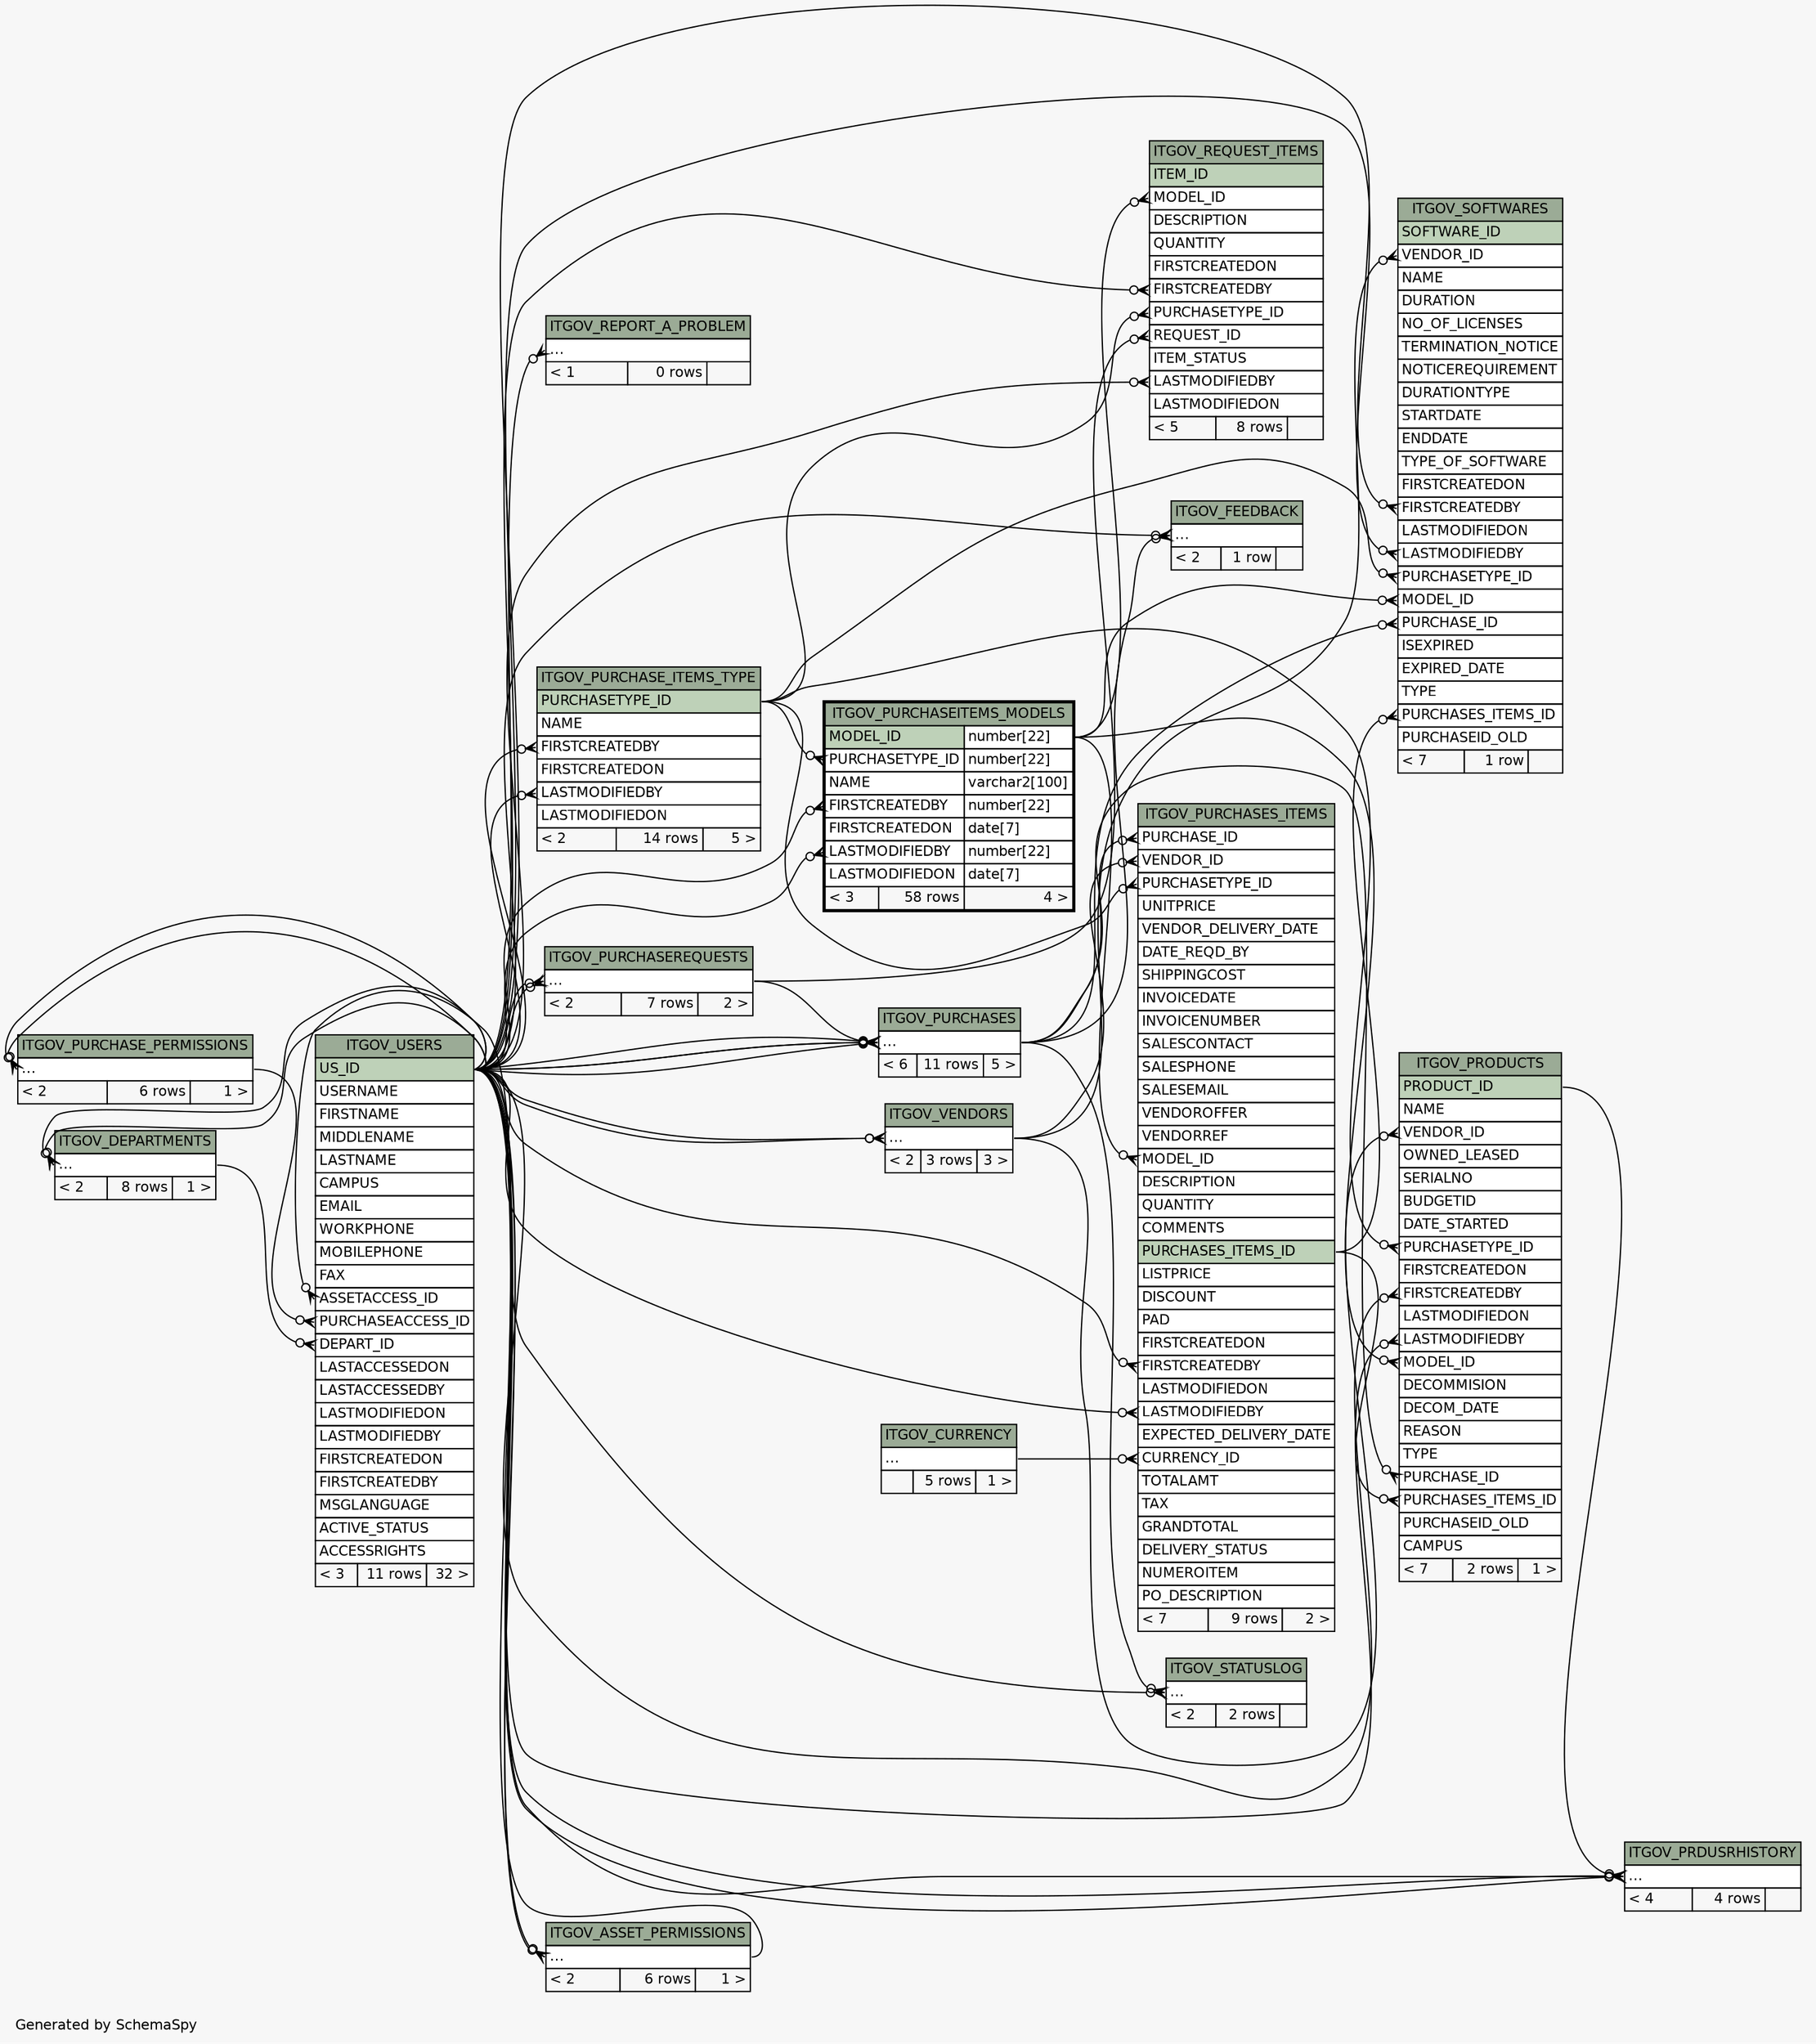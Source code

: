 // dot 2.28.0 on Windows 7 6.1
// SchemaSpy rev 590
digraph "twoDegreesRelationshipsDiagram" {
  graph [
    rankdir="RL"
    bgcolor="#f7f7f7"
    label="\nGenerated by SchemaSpy"
    labeljust="l"
    nodesep="0.18"
    ranksep="0.46"
    fontname="Helvetica"
    fontsize="11"
  ];
  node [
    fontname="Helvetica"
    fontsize="11"
    shape="plaintext"
  ];
  edge [
    arrowsize="0.8"
  ];
  "ITGOV_ASSET_PERMISSIONS":"elipses":w -> "ITGOV_USERS":"US_ID":e [arrowhead=none dir=back arrowtail=crowodot];
  "ITGOV_ASSET_PERMISSIONS":"elipses":w -> "ITGOV_USERS":"US_ID":e [arrowhead=none dir=back arrowtail=crowodot];
  "ITGOV_DEPARTMENTS":"elipses":w -> "ITGOV_USERS":"US_ID":e [arrowhead=none dir=back arrowtail=crowodot];
  "ITGOV_DEPARTMENTS":"elipses":w -> "ITGOV_USERS":"US_ID":e [arrowhead=none dir=back arrowtail=crowodot];
  "ITGOV_FEEDBACK":"elipses":w -> "ITGOV_PURCHASES":"elipses":e [arrowhead=none dir=back arrowtail=crowodot];
  "ITGOV_FEEDBACK":"elipses":w -> "ITGOV_USERS":"US_ID":e [arrowhead=none dir=back arrowtail=crowodot];
  "ITGOV_PRDUSRHISTORY":"elipses":w -> "ITGOV_USERS":"US_ID":e [arrowhead=none dir=back arrowtail=crowodot];
  "ITGOV_PRDUSRHISTORY":"elipses":w -> "ITGOV_USERS":"US_ID":e [arrowhead=none dir=back arrowtail=crowodot];
  "ITGOV_PRDUSRHISTORY":"elipses":w -> "ITGOV_PRODUCTS":"PRODUCT_ID":e [arrowhead=none dir=back arrowtail=crowodot];
  "ITGOV_PRDUSRHISTORY":"elipses":w -> "ITGOV_USERS":"US_ID":e [arrowhead=none dir=back arrowtail=crowodot];
  "ITGOV_PRODUCTS":"FIRSTCREATEDBY":w -> "ITGOV_USERS":"US_ID":e [arrowhead=none dir=back arrowtail=crowodot];
  "ITGOV_PRODUCTS":"LASTMODIFIEDBY":w -> "ITGOV_USERS":"US_ID":e [arrowhead=none dir=back arrowtail=crowodot];
  "ITGOV_PRODUCTS":"MODEL_ID":w -> "ITGOV_PURCHASEITEMS_MODELS":"MODEL_ID.type":e [arrowhead=none dir=back arrowtail=crowodot];
  "ITGOV_PRODUCTS":"PURCHASE_ID":w -> "ITGOV_PURCHASES":"elipses":e [arrowhead=none dir=back arrowtail=crowodot];
  "ITGOV_PRODUCTS":"PURCHASES_ITEMS_ID":w -> "ITGOV_PURCHASES_ITEMS":"PURCHASES_ITEMS_ID":e [arrowhead=none dir=back arrowtail=crowodot];
  "ITGOV_PRODUCTS":"PURCHASETYPE_ID":w -> "ITGOV_PURCHASE_ITEMS_TYPE":"PURCHASETYPE_ID":e [arrowhead=none dir=back arrowtail=crowodot];
  "ITGOV_PRODUCTS":"VENDOR_ID":w -> "ITGOV_VENDORS":"elipses":e [arrowhead=none dir=back arrowtail=crowodot];
  "ITGOV_PURCHASE_ITEMS_TYPE":"FIRSTCREATEDBY":w -> "ITGOV_USERS":"US_ID":e [arrowhead=none dir=back arrowtail=crowodot];
  "ITGOV_PURCHASE_ITEMS_TYPE":"LASTMODIFIEDBY":w -> "ITGOV_USERS":"US_ID":e [arrowhead=none dir=back arrowtail=crowodot];
  "ITGOV_PURCHASE_PERMISSIONS":"elipses":w -> "ITGOV_USERS":"US_ID":e [arrowhead=none dir=back arrowtail=crowodot];
  "ITGOV_PURCHASE_PERMISSIONS":"elipses":w -> "ITGOV_USERS":"US_ID":e [arrowhead=none dir=back arrowtail=crowodot];
  "ITGOV_PURCHASEITEMS_MODELS":"FIRSTCREATEDBY":w -> "ITGOV_USERS":"US_ID":e [arrowhead=none dir=back arrowtail=crowodot];
  "ITGOV_PURCHASEITEMS_MODELS":"LASTMODIFIEDBY":w -> "ITGOV_USERS":"US_ID":e [arrowhead=none dir=back arrowtail=crowodot];
  "ITGOV_PURCHASEITEMS_MODELS":"PURCHASETYPE_ID":w -> "ITGOV_PURCHASE_ITEMS_TYPE":"PURCHASETYPE_ID":e [arrowhead=none dir=back arrowtail=crowodot];
  "ITGOV_PURCHASEREQUESTS":"elipses":w -> "ITGOV_USERS":"US_ID":e [arrowhead=none dir=back arrowtail=crowodot];
  "ITGOV_PURCHASEREQUESTS":"elipses":w -> "ITGOV_USERS":"US_ID":e [arrowhead=none dir=back arrowtail=crowodot];
  "ITGOV_PURCHASES":"elipses":w -> "ITGOV_USERS":"US_ID":e [arrowhead=none dir=back arrowtail=crowodot];
  "ITGOV_PURCHASES":"elipses":w -> "ITGOV_USERS":"US_ID":e [arrowhead=none dir=back arrowtail=crowodot];
  "ITGOV_PURCHASES":"elipses":w -> "ITGOV_USERS":"US_ID":e [arrowhead=none dir=back arrowtail=crowodot];
  "ITGOV_PURCHASES":"elipses":w -> "ITGOV_PURCHASEREQUESTS":"elipses":e [arrowhead=none dir=back arrowtail=crowodot];
  "ITGOV_PURCHASES":"elipses":w -> "ITGOV_USERS":"US_ID":e [arrowhead=none dir=back arrowtail=crowodot];
  "ITGOV_PURCHASES_ITEMS":"CURRENCY_ID":w -> "ITGOV_CURRENCY":"elipses":e [arrowhead=none dir=back arrowtail=crowodot];
  "ITGOV_PURCHASES_ITEMS":"FIRSTCREATEDBY":w -> "ITGOV_USERS":"US_ID":e [arrowhead=none dir=back arrowtail=crowodot];
  "ITGOV_PURCHASES_ITEMS":"LASTMODIFIEDBY":w -> "ITGOV_USERS":"US_ID":e [arrowhead=none dir=back arrowtail=crowodot];
  "ITGOV_PURCHASES_ITEMS":"MODEL_ID":w -> "ITGOV_PURCHASEITEMS_MODELS":"MODEL_ID.type":e [arrowhead=none dir=back arrowtail=crowodot];
  "ITGOV_PURCHASES_ITEMS":"PURCHASE_ID":w -> "ITGOV_PURCHASES":"elipses":e [arrowhead=none dir=back arrowtail=crowodot];
  "ITGOV_PURCHASES_ITEMS":"PURCHASETYPE_ID":w -> "ITGOV_PURCHASE_ITEMS_TYPE":"PURCHASETYPE_ID":e [arrowhead=none dir=back arrowtail=crowodot];
  "ITGOV_PURCHASES_ITEMS":"VENDOR_ID":w -> "ITGOV_VENDORS":"elipses":e [arrowhead=none dir=back arrowtail=crowodot];
  "ITGOV_REPORT_A_PROBLEM":"elipses":w -> "ITGOV_USERS":"US_ID":e [arrowhead=none dir=back arrowtail=crowodot];
  "ITGOV_REQUEST_ITEMS":"FIRSTCREATEDBY":w -> "ITGOV_USERS":"US_ID":e [arrowhead=none dir=back arrowtail=crowodot];
  "ITGOV_REQUEST_ITEMS":"LASTMODIFIEDBY":w -> "ITGOV_USERS":"US_ID":e [arrowhead=none dir=back arrowtail=crowodot];
  "ITGOV_REQUEST_ITEMS":"MODEL_ID":w -> "ITGOV_PURCHASEITEMS_MODELS":"MODEL_ID.type":e [arrowhead=none dir=back arrowtail=crowodot];
  "ITGOV_REQUEST_ITEMS":"PURCHASETYPE_ID":w -> "ITGOV_PURCHASE_ITEMS_TYPE":"PURCHASETYPE_ID":e [arrowhead=none dir=back arrowtail=crowodot];
  "ITGOV_REQUEST_ITEMS":"REQUEST_ID":w -> "ITGOV_PURCHASEREQUESTS":"elipses":e [arrowhead=none dir=back arrowtail=crowodot];
  "ITGOV_SOFTWARES":"FIRSTCREATEDBY":w -> "ITGOV_USERS":"US_ID":e [arrowhead=none dir=back arrowtail=crowodot];
  "ITGOV_SOFTWARES":"LASTMODIFIEDBY":w -> "ITGOV_USERS":"US_ID":e [arrowhead=none dir=back arrowtail=crowodot];
  "ITGOV_SOFTWARES":"MODEL_ID":w -> "ITGOV_PURCHASEITEMS_MODELS":"MODEL_ID.type":e [arrowhead=none dir=back arrowtail=crowodot];
  "ITGOV_SOFTWARES":"PURCHASE_ID":w -> "ITGOV_PURCHASES":"elipses":e [arrowhead=none dir=back arrowtail=crowodot];
  "ITGOV_SOFTWARES":"PURCHASES_ITEMS_ID":w -> "ITGOV_PURCHASES_ITEMS":"PURCHASES_ITEMS_ID":e [arrowhead=none dir=back arrowtail=crowodot];
  "ITGOV_SOFTWARES":"PURCHASETYPE_ID":w -> "ITGOV_PURCHASE_ITEMS_TYPE":"PURCHASETYPE_ID":e [arrowhead=none dir=back arrowtail=crowodot];
  "ITGOV_SOFTWARES":"VENDOR_ID":w -> "ITGOV_VENDORS":"elipses":e [arrowhead=none dir=back arrowtail=crowodot];
  "ITGOV_STATUSLOG":"elipses":w -> "ITGOV_USERS":"US_ID":e [arrowhead=none dir=back arrowtail=crowodot];
  "ITGOV_STATUSLOG":"elipses":w -> "ITGOV_PURCHASES":"elipses":e [arrowhead=none dir=back arrowtail=crowodot];
  "ITGOV_USERS":"ASSETACCESS_ID":w -> "ITGOV_ASSET_PERMISSIONS":"elipses":e [arrowhead=none dir=back arrowtail=crowodot];
  "ITGOV_USERS":"DEPART_ID":w -> "ITGOV_DEPARTMENTS":"elipses":e [arrowhead=none dir=back arrowtail=crowodot];
  "ITGOV_USERS":"PURCHASEACCESS_ID":w -> "ITGOV_PURCHASE_PERMISSIONS":"elipses":e [arrowhead=none dir=back arrowtail=crowodot];
  "ITGOV_VENDORS":"elipses":w -> "ITGOV_USERS":"US_ID":e [arrowhead=none dir=back arrowtail=crowodot];
  "ITGOV_VENDORS":"elipses":w -> "ITGOV_USERS":"US_ID":e [arrowhead=none dir=back arrowtail=crowodot];
  "ITGOV_ASSET_PERMISSIONS" [
    label=<
    <TABLE BORDER="0" CELLBORDER="1" CELLSPACING="0" BGCOLOR="#ffffff">
      <TR><TD COLSPAN="3" BGCOLOR="#9bab96" ALIGN="CENTER">ITGOV_ASSET_PERMISSIONS</TD></TR>
      <TR><TD PORT="elipses" COLSPAN="3" ALIGN="LEFT">...</TD></TR>
      <TR><TD ALIGN="LEFT" BGCOLOR="#f7f7f7">&lt; 2</TD><TD ALIGN="RIGHT" BGCOLOR="#f7f7f7">6 rows</TD><TD ALIGN="RIGHT" BGCOLOR="#f7f7f7">1 &gt;</TD></TR>
    </TABLE>>
    URL="ITGOV_ASSET_PERMISSIONS.html"
    tooltip="ITGOV_ASSET_PERMISSIONS"
  ];
  "ITGOV_CURRENCY" [
    label=<
    <TABLE BORDER="0" CELLBORDER="1" CELLSPACING="0" BGCOLOR="#ffffff">
      <TR><TD COLSPAN="3" BGCOLOR="#9bab96" ALIGN="CENTER">ITGOV_CURRENCY</TD></TR>
      <TR><TD PORT="elipses" COLSPAN="3" ALIGN="LEFT">...</TD></TR>
      <TR><TD ALIGN="LEFT" BGCOLOR="#f7f7f7">  </TD><TD ALIGN="RIGHT" BGCOLOR="#f7f7f7">5 rows</TD><TD ALIGN="RIGHT" BGCOLOR="#f7f7f7">1 &gt;</TD></TR>
    </TABLE>>
    URL="ITGOV_CURRENCY.html"
    tooltip="ITGOV_CURRENCY"
  ];
  "ITGOV_DEPARTMENTS" [
    label=<
    <TABLE BORDER="0" CELLBORDER="1" CELLSPACING="0" BGCOLOR="#ffffff">
      <TR><TD COLSPAN="3" BGCOLOR="#9bab96" ALIGN="CENTER">ITGOV_DEPARTMENTS</TD></TR>
      <TR><TD PORT="elipses" COLSPAN="3" ALIGN="LEFT">...</TD></TR>
      <TR><TD ALIGN="LEFT" BGCOLOR="#f7f7f7">&lt; 2</TD><TD ALIGN="RIGHT" BGCOLOR="#f7f7f7">8 rows</TD><TD ALIGN="RIGHT" BGCOLOR="#f7f7f7">1 &gt;</TD></TR>
    </TABLE>>
    URL="ITGOV_DEPARTMENTS.html"
    tooltip="ITGOV_DEPARTMENTS"
  ];
  "ITGOV_FEEDBACK" [
    label=<
    <TABLE BORDER="0" CELLBORDER="1" CELLSPACING="0" BGCOLOR="#ffffff">
      <TR><TD COLSPAN="3" BGCOLOR="#9bab96" ALIGN="CENTER">ITGOV_FEEDBACK</TD></TR>
      <TR><TD PORT="elipses" COLSPAN="3" ALIGN="LEFT">...</TD></TR>
      <TR><TD ALIGN="LEFT" BGCOLOR="#f7f7f7">&lt; 2</TD><TD ALIGN="RIGHT" BGCOLOR="#f7f7f7">1 row</TD><TD ALIGN="RIGHT" BGCOLOR="#f7f7f7">  </TD></TR>
    </TABLE>>
    URL="ITGOV_FEEDBACK.html"
    tooltip="ITGOV_FEEDBACK"
  ];
  "ITGOV_PRDUSRHISTORY" [
    label=<
    <TABLE BORDER="0" CELLBORDER="1" CELLSPACING="0" BGCOLOR="#ffffff">
      <TR><TD COLSPAN="3" BGCOLOR="#9bab96" ALIGN="CENTER">ITGOV_PRDUSRHISTORY</TD></TR>
      <TR><TD PORT="elipses" COLSPAN="3" ALIGN="LEFT">...</TD></TR>
      <TR><TD ALIGN="LEFT" BGCOLOR="#f7f7f7">&lt; 4</TD><TD ALIGN="RIGHT" BGCOLOR="#f7f7f7">4 rows</TD><TD ALIGN="RIGHT" BGCOLOR="#f7f7f7">  </TD></TR>
    </TABLE>>
    URL="ITGOV_PRDUSRHISTORY.html"
    tooltip="ITGOV_PRDUSRHISTORY"
  ];
  "ITGOV_PRODUCTS" [
    label=<
    <TABLE BORDER="0" CELLBORDER="1" CELLSPACING="0" BGCOLOR="#ffffff">
      <TR><TD COLSPAN="3" BGCOLOR="#9bab96" ALIGN="CENTER">ITGOV_PRODUCTS</TD></TR>
      <TR><TD PORT="PRODUCT_ID" COLSPAN="3" BGCOLOR="#bed1b8" ALIGN="LEFT">PRODUCT_ID</TD></TR>
      <TR><TD PORT="NAME" COLSPAN="3" ALIGN="LEFT">NAME</TD></TR>
      <TR><TD PORT="VENDOR_ID" COLSPAN="3" ALIGN="LEFT">VENDOR_ID</TD></TR>
      <TR><TD PORT="OWNED_LEASED" COLSPAN="3" ALIGN="LEFT">OWNED_LEASED</TD></TR>
      <TR><TD PORT="SERIALNO" COLSPAN="3" ALIGN="LEFT">SERIALNO</TD></TR>
      <TR><TD PORT="BUDGETID" COLSPAN="3" ALIGN="LEFT">BUDGETID</TD></TR>
      <TR><TD PORT="DATE_STARTED" COLSPAN="3" ALIGN="LEFT">DATE_STARTED</TD></TR>
      <TR><TD PORT="PURCHASETYPE_ID" COLSPAN="3" ALIGN="LEFT">PURCHASETYPE_ID</TD></TR>
      <TR><TD PORT="FIRSTCREATEDON" COLSPAN="3" ALIGN="LEFT">FIRSTCREATEDON</TD></TR>
      <TR><TD PORT="FIRSTCREATEDBY" COLSPAN="3" ALIGN="LEFT">FIRSTCREATEDBY</TD></TR>
      <TR><TD PORT="LASTMODIFIEDON" COLSPAN="3" ALIGN="LEFT">LASTMODIFIEDON</TD></TR>
      <TR><TD PORT="LASTMODIFIEDBY" COLSPAN="3" ALIGN="LEFT">LASTMODIFIEDBY</TD></TR>
      <TR><TD PORT="MODEL_ID" COLSPAN="3" ALIGN="LEFT">MODEL_ID</TD></TR>
      <TR><TD PORT="DECOMMISION" COLSPAN="3" ALIGN="LEFT">DECOMMISION</TD></TR>
      <TR><TD PORT="DECOM_DATE" COLSPAN="3" ALIGN="LEFT">DECOM_DATE</TD></TR>
      <TR><TD PORT="REASON" COLSPAN="3" ALIGN="LEFT">REASON</TD></TR>
      <TR><TD PORT="TYPE" COLSPAN="3" ALIGN="LEFT">TYPE</TD></TR>
      <TR><TD PORT="PURCHASE_ID" COLSPAN="3" ALIGN="LEFT">PURCHASE_ID</TD></TR>
      <TR><TD PORT="PURCHASES_ITEMS_ID" COLSPAN="3" ALIGN="LEFT">PURCHASES_ITEMS_ID</TD></TR>
      <TR><TD PORT="PURCHASEID_OLD" COLSPAN="3" ALIGN="LEFT">PURCHASEID_OLD</TD></TR>
      <TR><TD PORT="CAMPUS" COLSPAN="3" ALIGN="LEFT">CAMPUS</TD></TR>
      <TR><TD ALIGN="LEFT" BGCOLOR="#f7f7f7">&lt; 7</TD><TD ALIGN="RIGHT" BGCOLOR="#f7f7f7">2 rows</TD><TD ALIGN="RIGHT" BGCOLOR="#f7f7f7">1 &gt;</TD></TR>
    </TABLE>>
    URL="ITGOV_PRODUCTS.html"
    tooltip="ITGOV_PRODUCTS"
  ];
  "ITGOV_PURCHASE_ITEMS_TYPE" [
    label=<
    <TABLE BORDER="0" CELLBORDER="1" CELLSPACING="0" BGCOLOR="#ffffff">
      <TR><TD COLSPAN="3" BGCOLOR="#9bab96" ALIGN="CENTER">ITGOV_PURCHASE_ITEMS_TYPE</TD></TR>
      <TR><TD PORT="PURCHASETYPE_ID" COLSPAN="3" BGCOLOR="#bed1b8" ALIGN="LEFT">PURCHASETYPE_ID</TD></TR>
      <TR><TD PORT="NAME" COLSPAN="3" ALIGN="LEFT">NAME</TD></TR>
      <TR><TD PORT="FIRSTCREATEDBY" COLSPAN="3" ALIGN="LEFT">FIRSTCREATEDBY</TD></TR>
      <TR><TD PORT="FIRSTCREATEDON" COLSPAN="3" ALIGN="LEFT">FIRSTCREATEDON</TD></TR>
      <TR><TD PORT="LASTMODIFIEDBY" COLSPAN="3" ALIGN="LEFT">LASTMODIFIEDBY</TD></TR>
      <TR><TD PORT="LASTMODIFIEDON" COLSPAN="3" ALIGN="LEFT">LASTMODIFIEDON</TD></TR>
      <TR><TD ALIGN="LEFT" BGCOLOR="#f7f7f7">&lt; 2</TD><TD ALIGN="RIGHT" BGCOLOR="#f7f7f7">14 rows</TD><TD ALIGN="RIGHT" BGCOLOR="#f7f7f7">5 &gt;</TD></TR>
    </TABLE>>
    URL="ITGOV_PURCHASE_ITEMS_TYPE.html"
    tooltip="ITGOV_PURCHASE_ITEMS_TYPE"
  ];
  "ITGOV_PURCHASE_PERMISSIONS" [
    label=<
    <TABLE BORDER="0" CELLBORDER="1" CELLSPACING="0" BGCOLOR="#ffffff">
      <TR><TD COLSPAN="3" BGCOLOR="#9bab96" ALIGN="CENTER">ITGOV_PURCHASE_PERMISSIONS</TD></TR>
      <TR><TD PORT="elipses" COLSPAN="3" ALIGN="LEFT">...</TD></TR>
      <TR><TD ALIGN="LEFT" BGCOLOR="#f7f7f7">&lt; 2</TD><TD ALIGN="RIGHT" BGCOLOR="#f7f7f7">6 rows</TD><TD ALIGN="RIGHT" BGCOLOR="#f7f7f7">1 &gt;</TD></TR>
    </TABLE>>
    URL="ITGOV_PURCHASE_PERMISSIONS.html"
    tooltip="ITGOV_PURCHASE_PERMISSIONS"
  ];
  "ITGOV_PURCHASEITEMS_MODELS" [
    label=<
    <TABLE BORDER="2" CELLBORDER="1" CELLSPACING="0" BGCOLOR="#ffffff">
      <TR><TD COLSPAN="3" BGCOLOR="#9bab96" ALIGN="CENTER">ITGOV_PURCHASEITEMS_MODELS</TD></TR>
      <TR><TD PORT="MODEL_ID" COLSPAN="2" BGCOLOR="#bed1b8" ALIGN="LEFT">MODEL_ID</TD><TD PORT="MODEL_ID.type" ALIGN="LEFT">number[22]</TD></TR>
      <TR><TD PORT="PURCHASETYPE_ID" COLSPAN="2" ALIGN="LEFT">PURCHASETYPE_ID</TD><TD PORT="PURCHASETYPE_ID.type" ALIGN="LEFT">number[22]</TD></TR>
      <TR><TD PORT="NAME" COLSPAN="2" ALIGN="LEFT">NAME</TD><TD PORT="NAME.type" ALIGN="LEFT">varchar2[100]</TD></TR>
      <TR><TD PORT="FIRSTCREATEDBY" COLSPAN="2" ALIGN="LEFT">FIRSTCREATEDBY</TD><TD PORT="FIRSTCREATEDBY.type" ALIGN="LEFT">number[22]</TD></TR>
      <TR><TD PORT="FIRSTCREATEDON" COLSPAN="2" ALIGN="LEFT">FIRSTCREATEDON</TD><TD PORT="FIRSTCREATEDON.type" ALIGN="LEFT">date[7]</TD></TR>
      <TR><TD PORT="LASTMODIFIEDBY" COLSPAN="2" ALIGN="LEFT">LASTMODIFIEDBY</TD><TD PORT="LASTMODIFIEDBY.type" ALIGN="LEFT">number[22]</TD></TR>
      <TR><TD PORT="LASTMODIFIEDON" COLSPAN="2" ALIGN="LEFT">LASTMODIFIEDON</TD><TD PORT="LASTMODIFIEDON.type" ALIGN="LEFT">date[7]</TD></TR>
      <TR><TD ALIGN="LEFT" BGCOLOR="#f7f7f7">&lt; 3</TD><TD ALIGN="RIGHT" BGCOLOR="#f7f7f7">58 rows</TD><TD ALIGN="RIGHT" BGCOLOR="#f7f7f7">4 &gt;</TD></TR>
    </TABLE>>
    URL="ITGOV_PURCHASEITEMS_MODELS.html"
    tooltip="ITGOV_PURCHASEITEMS_MODELS"
  ];
  "ITGOV_PURCHASEREQUESTS" [
    label=<
    <TABLE BORDER="0" CELLBORDER="1" CELLSPACING="0" BGCOLOR="#ffffff">
      <TR><TD COLSPAN="3" BGCOLOR="#9bab96" ALIGN="CENTER">ITGOV_PURCHASEREQUESTS</TD></TR>
      <TR><TD PORT="elipses" COLSPAN="3" ALIGN="LEFT">...</TD></TR>
      <TR><TD ALIGN="LEFT" BGCOLOR="#f7f7f7">&lt; 2</TD><TD ALIGN="RIGHT" BGCOLOR="#f7f7f7">7 rows</TD><TD ALIGN="RIGHT" BGCOLOR="#f7f7f7">2 &gt;</TD></TR>
    </TABLE>>
    URL="ITGOV_PURCHASEREQUESTS.html"
    tooltip="ITGOV_PURCHASEREQUESTS"
  ];
  "ITGOV_PURCHASES" [
    label=<
    <TABLE BORDER="0" CELLBORDER="1" CELLSPACING="0" BGCOLOR="#ffffff">
      <TR><TD COLSPAN="3" BGCOLOR="#9bab96" ALIGN="CENTER">ITGOV_PURCHASES</TD></TR>
      <TR><TD PORT="elipses" COLSPAN="3" ALIGN="LEFT">...</TD></TR>
      <TR><TD ALIGN="LEFT" BGCOLOR="#f7f7f7">&lt; 6</TD><TD ALIGN="RIGHT" BGCOLOR="#f7f7f7">11 rows</TD><TD ALIGN="RIGHT" BGCOLOR="#f7f7f7">5 &gt;</TD></TR>
    </TABLE>>
    URL="ITGOV_PURCHASES.html"
    tooltip="ITGOV_PURCHASES"
  ];
  "ITGOV_PURCHASES_ITEMS" [
    label=<
    <TABLE BORDER="0" CELLBORDER="1" CELLSPACING="0" BGCOLOR="#ffffff">
      <TR><TD COLSPAN="3" BGCOLOR="#9bab96" ALIGN="CENTER">ITGOV_PURCHASES_ITEMS</TD></TR>
      <TR><TD PORT="PURCHASE_ID" COLSPAN="3" ALIGN="LEFT">PURCHASE_ID</TD></TR>
      <TR><TD PORT="VENDOR_ID" COLSPAN="3" ALIGN="LEFT">VENDOR_ID</TD></TR>
      <TR><TD PORT="PURCHASETYPE_ID" COLSPAN="3" ALIGN="LEFT">PURCHASETYPE_ID</TD></TR>
      <TR><TD PORT="UNITPRICE" COLSPAN="3" ALIGN="LEFT">UNITPRICE</TD></TR>
      <TR><TD PORT="VENDOR_DELIVERY_DATE" COLSPAN="3" ALIGN="LEFT">VENDOR_DELIVERY_DATE</TD></TR>
      <TR><TD PORT="DATE_REQD_BY" COLSPAN="3" ALIGN="LEFT">DATE_REQD_BY</TD></TR>
      <TR><TD PORT="SHIPPINGCOST" COLSPAN="3" ALIGN="LEFT">SHIPPINGCOST</TD></TR>
      <TR><TD PORT="INVOICEDATE" COLSPAN="3" ALIGN="LEFT">INVOICEDATE</TD></TR>
      <TR><TD PORT="INVOICENUMBER" COLSPAN="3" ALIGN="LEFT">INVOICENUMBER</TD></TR>
      <TR><TD PORT="SALESCONTACT" COLSPAN="3" ALIGN="LEFT">SALESCONTACT</TD></TR>
      <TR><TD PORT="SALESPHONE" COLSPAN="3" ALIGN="LEFT">SALESPHONE</TD></TR>
      <TR><TD PORT="SALESEMAIL" COLSPAN="3" ALIGN="LEFT">SALESEMAIL</TD></TR>
      <TR><TD PORT="VENDOROFFER" COLSPAN="3" ALIGN="LEFT">VENDOROFFER</TD></TR>
      <TR><TD PORT="VENDORREF" COLSPAN="3" ALIGN="LEFT">VENDORREF</TD></TR>
      <TR><TD PORT="MODEL_ID" COLSPAN="3" ALIGN="LEFT">MODEL_ID</TD></TR>
      <TR><TD PORT="DESCRIPTION" COLSPAN="3" ALIGN="LEFT">DESCRIPTION</TD></TR>
      <TR><TD PORT="QUANTITY" COLSPAN="3" ALIGN="LEFT">QUANTITY</TD></TR>
      <TR><TD PORT="COMMENTS" COLSPAN="3" ALIGN="LEFT">COMMENTS</TD></TR>
      <TR><TD PORT="PURCHASES_ITEMS_ID" COLSPAN="3" BGCOLOR="#bed1b8" ALIGN="LEFT">PURCHASES_ITEMS_ID</TD></TR>
      <TR><TD PORT="LISTPRICE" COLSPAN="3" ALIGN="LEFT">LISTPRICE</TD></TR>
      <TR><TD PORT="DISCOUNT" COLSPAN="3" ALIGN="LEFT">DISCOUNT</TD></TR>
      <TR><TD PORT="PAD" COLSPAN="3" ALIGN="LEFT">PAD</TD></TR>
      <TR><TD PORT="FIRSTCREATEDON" COLSPAN="3" ALIGN="LEFT">FIRSTCREATEDON</TD></TR>
      <TR><TD PORT="FIRSTCREATEDBY" COLSPAN="3" ALIGN="LEFT">FIRSTCREATEDBY</TD></TR>
      <TR><TD PORT="LASTMODIFIEDON" COLSPAN="3" ALIGN="LEFT">LASTMODIFIEDON</TD></TR>
      <TR><TD PORT="LASTMODIFIEDBY" COLSPAN="3" ALIGN="LEFT">LASTMODIFIEDBY</TD></TR>
      <TR><TD PORT="EXPECTED_DELIVERY_DATE" COLSPAN="3" ALIGN="LEFT">EXPECTED_DELIVERY_DATE</TD></TR>
      <TR><TD PORT="CURRENCY_ID" COLSPAN="3" ALIGN="LEFT">CURRENCY_ID</TD></TR>
      <TR><TD PORT="TOTALAMT" COLSPAN="3" ALIGN="LEFT">TOTALAMT</TD></TR>
      <TR><TD PORT="TAX" COLSPAN="3" ALIGN="LEFT">TAX</TD></TR>
      <TR><TD PORT="GRANDTOTAL" COLSPAN="3" ALIGN="LEFT">GRANDTOTAL</TD></TR>
      <TR><TD PORT="DELIVERY_STATUS" COLSPAN="3" ALIGN="LEFT">DELIVERY_STATUS</TD></TR>
      <TR><TD PORT="NUMEROITEM" COLSPAN="3" ALIGN="LEFT">NUMEROITEM</TD></TR>
      <TR><TD PORT="PO_DESCRIPTION" COLSPAN="3" ALIGN="LEFT">PO_DESCRIPTION</TD></TR>
      <TR><TD ALIGN="LEFT" BGCOLOR="#f7f7f7">&lt; 7</TD><TD ALIGN="RIGHT" BGCOLOR="#f7f7f7">9 rows</TD><TD ALIGN="RIGHT" BGCOLOR="#f7f7f7">2 &gt;</TD></TR>
    </TABLE>>
    URL="ITGOV_PURCHASES_ITEMS.html"
    tooltip="ITGOV_PURCHASES_ITEMS"
  ];
  "ITGOV_REPORT_A_PROBLEM" [
    label=<
    <TABLE BORDER="0" CELLBORDER="1" CELLSPACING="0" BGCOLOR="#ffffff">
      <TR><TD COLSPAN="3" BGCOLOR="#9bab96" ALIGN="CENTER">ITGOV_REPORT_A_PROBLEM</TD></TR>
      <TR><TD PORT="elipses" COLSPAN="3" ALIGN="LEFT">...</TD></TR>
      <TR><TD ALIGN="LEFT" BGCOLOR="#f7f7f7">&lt; 1</TD><TD ALIGN="RIGHT" BGCOLOR="#f7f7f7">0 rows</TD><TD ALIGN="RIGHT" BGCOLOR="#f7f7f7">  </TD></TR>
    </TABLE>>
    URL="ITGOV_REPORT_A_PROBLEM.html"
    tooltip="ITGOV_REPORT_A_PROBLEM"
  ];
  "ITGOV_REQUEST_ITEMS" [
    label=<
    <TABLE BORDER="0" CELLBORDER="1" CELLSPACING="0" BGCOLOR="#ffffff">
      <TR><TD COLSPAN="3" BGCOLOR="#9bab96" ALIGN="CENTER">ITGOV_REQUEST_ITEMS</TD></TR>
      <TR><TD PORT="ITEM_ID" COLSPAN="3" BGCOLOR="#bed1b8" ALIGN="LEFT">ITEM_ID</TD></TR>
      <TR><TD PORT="MODEL_ID" COLSPAN="3" ALIGN="LEFT">MODEL_ID</TD></TR>
      <TR><TD PORT="DESCRIPTION" COLSPAN="3" ALIGN="LEFT">DESCRIPTION</TD></TR>
      <TR><TD PORT="QUANTITY" COLSPAN="3" ALIGN="LEFT">QUANTITY</TD></TR>
      <TR><TD PORT="FIRSTCREATEDON" COLSPAN="3" ALIGN="LEFT">FIRSTCREATEDON</TD></TR>
      <TR><TD PORT="FIRSTCREATEDBY" COLSPAN="3" ALIGN="LEFT">FIRSTCREATEDBY</TD></TR>
      <TR><TD PORT="PURCHASETYPE_ID" COLSPAN="3" ALIGN="LEFT">PURCHASETYPE_ID</TD></TR>
      <TR><TD PORT="REQUEST_ID" COLSPAN="3" ALIGN="LEFT">REQUEST_ID</TD></TR>
      <TR><TD PORT="ITEM_STATUS" COLSPAN="3" ALIGN="LEFT">ITEM_STATUS</TD></TR>
      <TR><TD PORT="LASTMODIFIEDBY" COLSPAN="3" ALIGN="LEFT">LASTMODIFIEDBY</TD></TR>
      <TR><TD PORT="LASTMODIFIEDON" COLSPAN="3" ALIGN="LEFT">LASTMODIFIEDON</TD></TR>
      <TR><TD ALIGN="LEFT" BGCOLOR="#f7f7f7">&lt; 5</TD><TD ALIGN="RIGHT" BGCOLOR="#f7f7f7">8 rows</TD><TD ALIGN="RIGHT" BGCOLOR="#f7f7f7">  </TD></TR>
    </TABLE>>
    URL="ITGOV_REQUEST_ITEMS.html"
    tooltip="ITGOV_REQUEST_ITEMS"
  ];
  "ITGOV_SOFTWARES" [
    label=<
    <TABLE BORDER="0" CELLBORDER="1" CELLSPACING="0" BGCOLOR="#ffffff">
      <TR><TD COLSPAN="3" BGCOLOR="#9bab96" ALIGN="CENTER">ITGOV_SOFTWARES</TD></TR>
      <TR><TD PORT="SOFTWARE_ID" COLSPAN="3" BGCOLOR="#bed1b8" ALIGN="LEFT">SOFTWARE_ID</TD></TR>
      <TR><TD PORT="VENDOR_ID" COLSPAN="3" ALIGN="LEFT">VENDOR_ID</TD></TR>
      <TR><TD PORT="NAME" COLSPAN="3" ALIGN="LEFT">NAME</TD></TR>
      <TR><TD PORT="DURATION" COLSPAN="3" ALIGN="LEFT">DURATION</TD></TR>
      <TR><TD PORT="NO_OF_LICENSES" COLSPAN="3" ALIGN="LEFT">NO_OF_LICENSES</TD></TR>
      <TR><TD PORT="TERMINATION_NOTICE" COLSPAN="3" ALIGN="LEFT">TERMINATION_NOTICE</TD></TR>
      <TR><TD PORT="NOTICEREQUIREMENT" COLSPAN="3" ALIGN="LEFT">NOTICEREQUIREMENT</TD></TR>
      <TR><TD PORT="DURATIONTYPE" COLSPAN="3" ALIGN="LEFT">DURATIONTYPE</TD></TR>
      <TR><TD PORT="STARTDATE" COLSPAN="3" ALIGN="LEFT">STARTDATE</TD></TR>
      <TR><TD PORT="ENDDATE" COLSPAN="3" ALIGN="LEFT">ENDDATE</TD></TR>
      <TR><TD PORT="TYPE_OF_SOFTWARE" COLSPAN="3" ALIGN="LEFT">TYPE_OF_SOFTWARE</TD></TR>
      <TR><TD PORT="FIRSTCREATEDON" COLSPAN="3" ALIGN="LEFT">FIRSTCREATEDON</TD></TR>
      <TR><TD PORT="FIRSTCREATEDBY" COLSPAN="3" ALIGN="LEFT">FIRSTCREATEDBY</TD></TR>
      <TR><TD PORT="LASTMODIFIEDON" COLSPAN="3" ALIGN="LEFT">LASTMODIFIEDON</TD></TR>
      <TR><TD PORT="LASTMODIFIEDBY" COLSPAN="3" ALIGN="LEFT">LASTMODIFIEDBY</TD></TR>
      <TR><TD PORT="PURCHASETYPE_ID" COLSPAN="3" ALIGN="LEFT">PURCHASETYPE_ID</TD></TR>
      <TR><TD PORT="MODEL_ID" COLSPAN="3" ALIGN="LEFT">MODEL_ID</TD></TR>
      <TR><TD PORT="PURCHASE_ID" COLSPAN="3" ALIGN="LEFT">PURCHASE_ID</TD></TR>
      <TR><TD PORT="ISEXPIRED" COLSPAN="3" ALIGN="LEFT">ISEXPIRED</TD></TR>
      <TR><TD PORT="EXPIRED_DATE" COLSPAN="3" ALIGN="LEFT">EXPIRED_DATE</TD></TR>
      <TR><TD PORT="TYPE" COLSPAN="3" ALIGN="LEFT">TYPE</TD></TR>
      <TR><TD PORT="PURCHASES_ITEMS_ID" COLSPAN="3" ALIGN="LEFT">PURCHASES_ITEMS_ID</TD></TR>
      <TR><TD PORT="PURCHASEID_OLD" COLSPAN="3" ALIGN="LEFT">PURCHASEID_OLD</TD></TR>
      <TR><TD ALIGN="LEFT" BGCOLOR="#f7f7f7">&lt; 7</TD><TD ALIGN="RIGHT" BGCOLOR="#f7f7f7">1 row</TD><TD ALIGN="RIGHT" BGCOLOR="#f7f7f7">  </TD></TR>
    </TABLE>>
    URL="ITGOV_SOFTWARES.html"
    tooltip="ITGOV_SOFTWARES"
  ];
  "ITGOV_STATUSLOG" [
    label=<
    <TABLE BORDER="0" CELLBORDER="1" CELLSPACING="0" BGCOLOR="#ffffff">
      <TR><TD COLSPAN="3" BGCOLOR="#9bab96" ALIGN="CENTER">ITGOV_STATUSLOG</TD></TR>
      <TR><TD PORT="elipses" COLSPAN="3" ALIGN="LEFT">...</TD></TR>
      <TR><TD ALIGN="LEFT" BGCOLOR="#f7f7f7">&lt; 2</TD><TD ALIGN="RIGHT" BGCOLOR="#f7f7f7">2 rows</TD><TD ALIGN="RIGHT" BGCOLOR="#f7f7f7">  </TD></TR>
    </TABLE>>
    URL="ITGOV_STATUSLOG.html"
    tooltip="ITGOV_STATUSLOG"
  ];
  "ITGOV_USERS" [
    label=<
    <TABLE BORDER="0" CELLBORDER="1" CELLSPACING="0" BGCOLOR="#ffffff">
      <TR><TD COLSPAN="3" BGCOLOR="#9bab96" ALIGN="CENTER">ITGOV_USERS</TD></TR>
      <TR><TD PORT="US_ID" COLSPAN="3" BGCOLOR="#bed1b8" ALIGN="LEFT">US_ID</TD></TR>
      <TR><TD PORT="USERNAME" COLSPAN="3" ALIGN="LEFT">USERNAME</TD></TR>
      <TR><TD PORT="FIRSTNAME" COLSPAN="3" ALIGN="LEFT">FIRSTNAME</TD></TR>
      <TR><TD PORT="MIDDLENAME" COLSPAN="3" ALIGN="LEFT">MIDDLENAME</TD></TR>
      <TR><TD PORT="LASTNAME" COLSPAN="3" ALIGN="LEFT">LASTNAME</TD></TR>
      <TR><TD PORT="CAMPUS" COLSPAN="3" ALIGN="LEFT">CAMPUS</TD></TR>
      <TR><TD PORT="EMAIL" COLSPAN="3" ALIGN="LEFT">EMAIL</TD></TR>
      <TR><TD PORT="WORKPHONE" COLSPAN="3" ALIGN="LEFT">WORKPHONE</TD></TR>
      <TR><TD PORT="MOBILEPHONE" COLSPAN="3" ALIGN="LEFT">MOBILEPHONE</TD></TR>
      <TR><TD PORT="FAX" COLSPAN="3" ALIGN="LEFT">FAX</TD></TR>
      <TR><TD PORT="ASSETACCESS_ID" COLSPAN="3" ALIGN="LEFT">ASSETACCESS_ID</TD></TR>
      <TR><TD PORT="PURCHASEACCESS_ID" COLSPAN="3" ALIGN="LEFT">PURCHASEACCESS_ID</TD></TR>
      <TR><TD PORT="DEPART_ID" COLSPAN="3" ALIGN="LEFT">DEPART_ID</TD></TR>
      <TR><TD PORT="LASTACCESSEDON" COLSPAN="3" ALIGN="LEFT">LASTACCESSEDON</TD></TR>
      <TR><TD PORT="LASTACCESSEDBY" COLSPAN="3" ALIGN="LEFT">LASTACCESSEDBY</TD></TR>
      <TR><TD PORT="LASTMODIFIEDON" COLSPAN="3" ALIGN="LEFT">LASTMODIFIEDON</TD></TR>
      <TR><TD PORT="LASTMODIFIEDBY" COLSPAN="3" ALIGN="LEFT">LASTMODIFIEDBY</TD></TR>
      <TR><TD PORT="FIRSTCREATEDON" COLSPAN="3" ALIGN="LEFT">FIRSTCREATEDON</TD></TR>
      <TR><TD PORT="FIRSTCREATEDBY" COLSPAN="3" ALIGN="LEFT">FIRSTCREATEDBY</TD></TR>
      <TR><TD PORT="MSGLANGUAGE" COLSPAN="3" ALIGN="LEFT">MSGLANGUAGE</TD></TR>
      <TR><TD PORT="ACTIVE_STATUS" COLSPAN="3" ALIGN="LEFT">ACTIVE_STATUS</TD></TR>
      <TR><TD PORT="ACCESSRIGHTS" COLSPAN="3" ALIGN="LEFT">ACCESSRIGHTS</TD></TR>
      <TR><TD ALIGN="LEFT" BGCOLOR="#f7f7f7">&lt; 3</TD><TD ALIGN="RIGHT" BGCOLOR="#f7f7f7">11 rows</TD><TD ALIGN="RIGHT" BGCOLOR="#f7f7f7">32 &gt;</TD></TR>
    </TABLE>>
    URL="ITGOV_USERS.html"
    tooltip="ITGOV_USERS"
  ];
  "ITGOV_VENDORS" [
    label=<
    <TABLE BORDER="0" CELLBORDER="1" CELLSPACING="0" BGCOLOR="#ffffff">
      <TR><TD COLSPAN="3" BGCOLOR="#9bab96" ALIGN="CENTER">ITGOV_VENDORS</TD></TR>
      <TR><TD PORT="elipses" COLSPAN="3" ALIGN="LEFT">...</TD></TR>
      <TR><TD ALIGN="LEFT" BGCOLOR="#f7f7f7">&lt; 2</TD><TD ALIGN="RIGHT" BGCOLOR="#f7f7f7">3 rows</TD><TD ALIGN="RIGHT" BGCOLOR="#f7f7f7">3 &gt;</TD></TR>
    </TABLE>>
    URL="ITGOV_VENDORS.html"
    tooltip="ITGOV_VENDORS"
  ];
}
